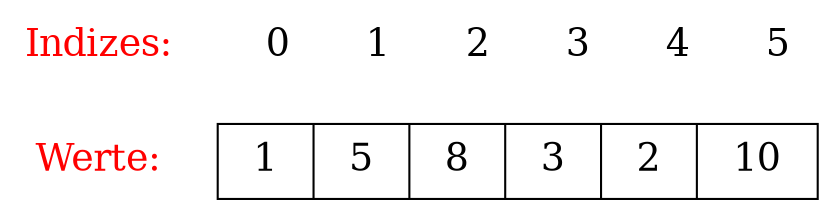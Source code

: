 digraph G {
    node [shape=plaintext, fontcolor=red, fontsize=18];
    "Indizes:" -> "Werte:" [color=white];

    node[shape=record fixedsize=true width=4 fontcolor=black];

    arr[label="1|5|8|3|2|10"]
    indices [label="0 | 1 | 2 | 3| 4 | 5", color=white];

    { ranksep=0; nodesep=0; rank=same; "Werte:"; arr }
    { ranksep=0; rank=same; "Indizes:"; indices }
}
